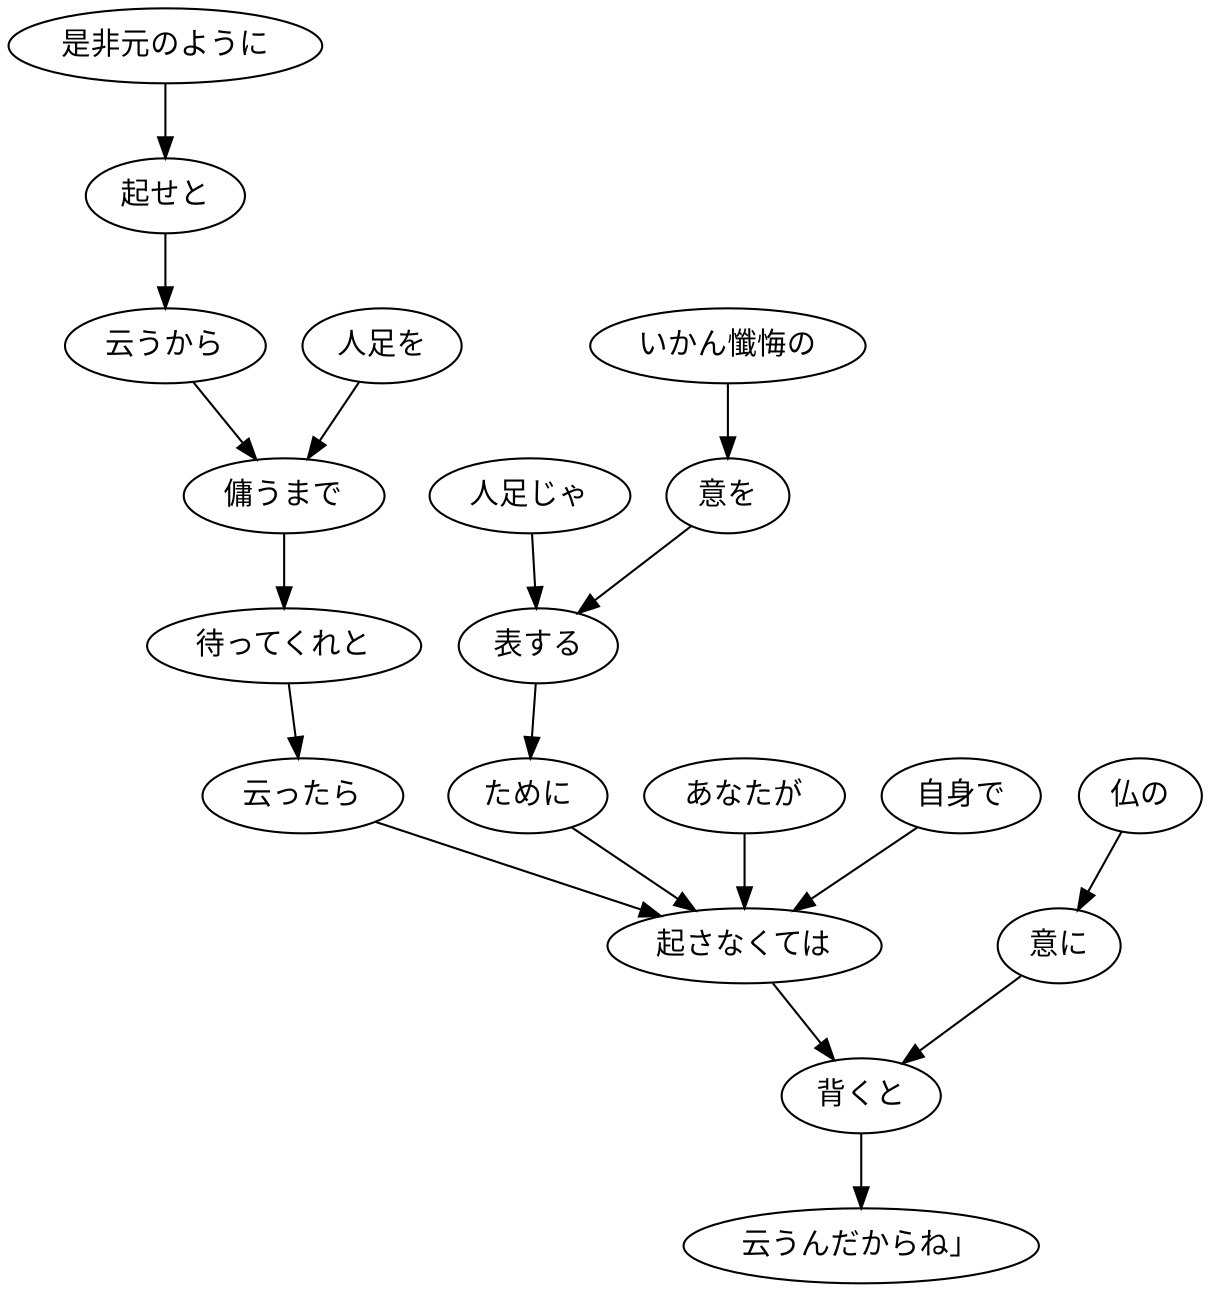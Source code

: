 digraph graph2498 {
	node0 [label="是非元のように"];
	node1 [label="起せと"];
	node2 [label="云うから"];
	node3 [label="人足を"];
	node4 [label="傭うまで"];
	node5 [label="待ってくれと"];
	node6 [label="云ったら"];
	node7 [label="人足じゃ"];
	node8 [label="いかん懺悔の"];
	node9 [label="意を"];
	node10 [label="表する"];
	node11 [label="ために"];
	node12 [label="あなたが"];
	node13 [label="自身で"];
	node14 [label="起さなくては"];
	node15 [label="仏の"];
	node16 [label="意に"];
	node17 [label="背くと"];
	node18 [label="云うんだからね」"];
	node0 -> node1;
	node1 -> node2;
	node2 -> node4;
	node3 -> node4;
	node4 -> node5;
	node5 -> node6;
	node6 -> node14;
	node7 -> node10;
	node8 -> node9;
	node9 -> node10;
	node10 -> node11;
	node11 -> node14;
	node12 -> node14;
	node13 -> node14;
	node14 -> node17;
	node15 -> node16;
	node16 -> node17;
	node17 -> node18;
}
